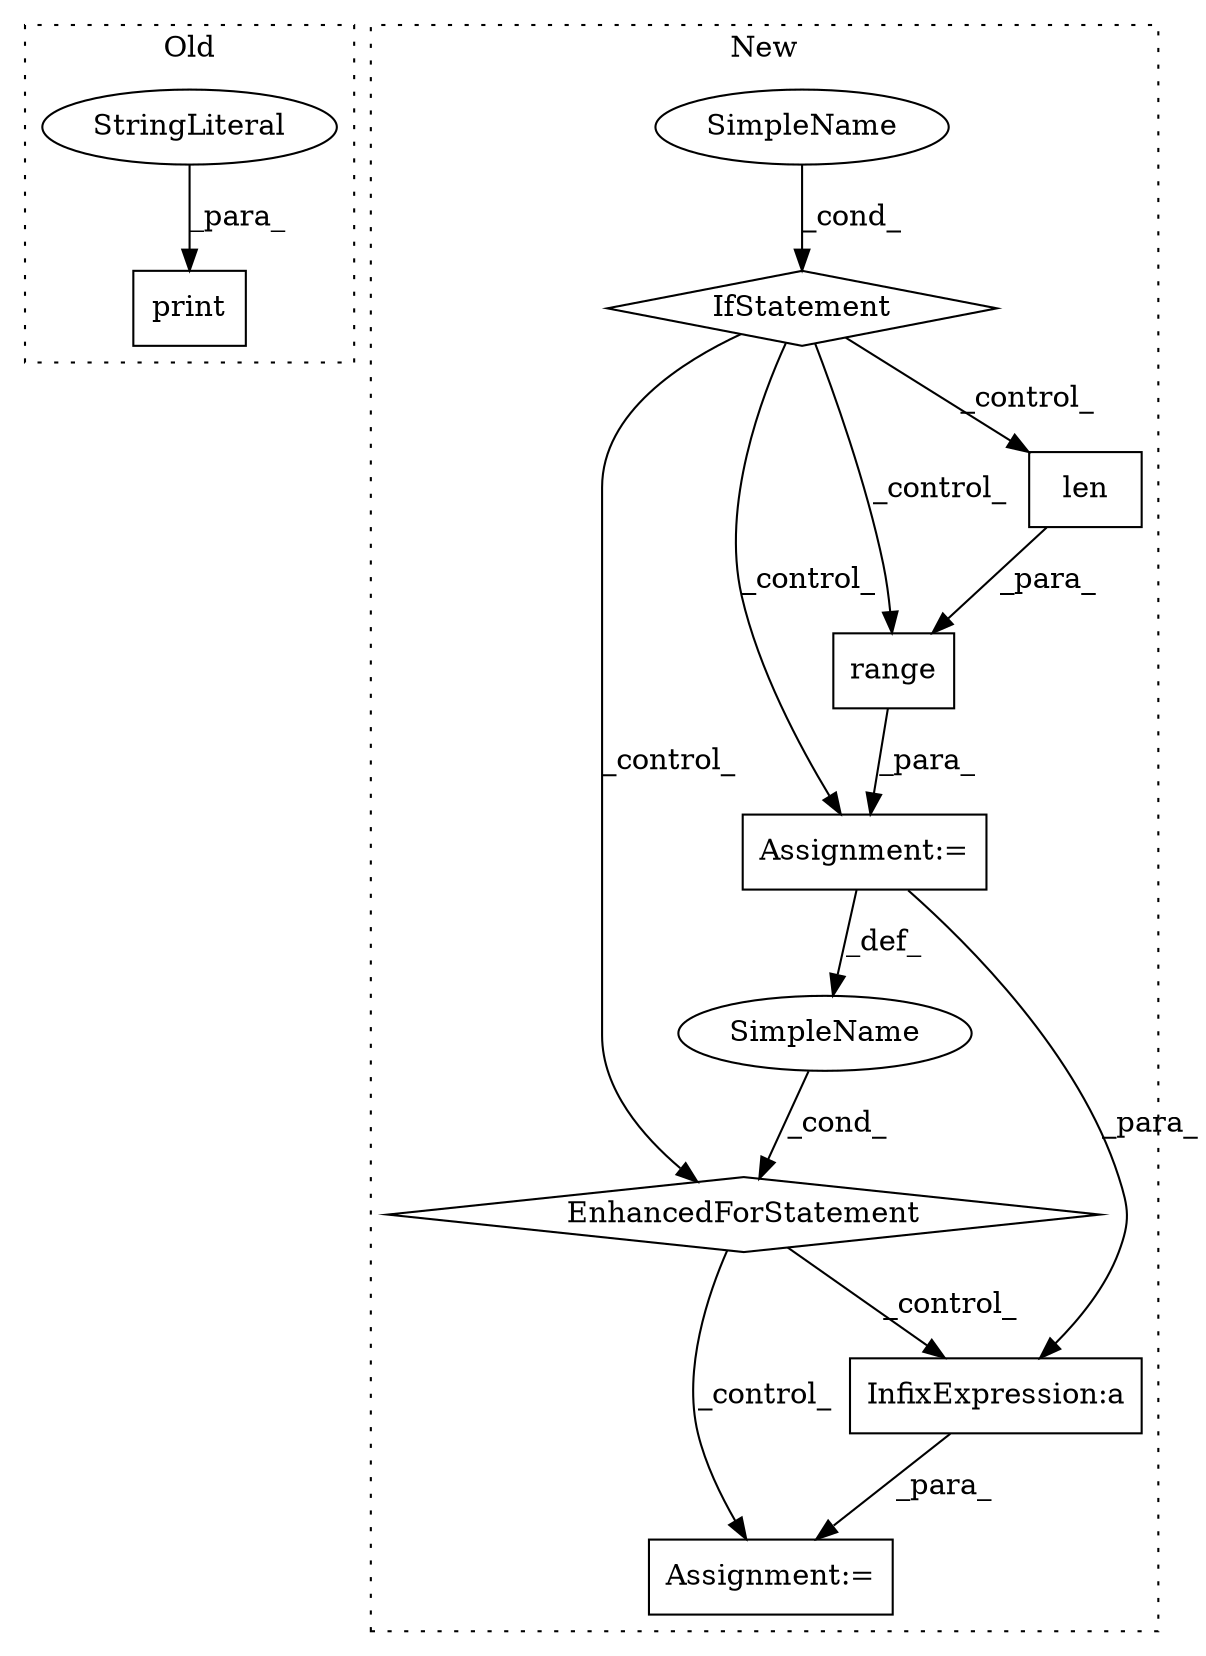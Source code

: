 digraph G {
subgraph cluster0 {
1 [label="print" a="32" s="2058,2078" l="6,1" shape="box"];
4 [label="StringLiteral" a="45" s="2064" l="14" shape="ellipse"];
label = "Old";
style="dotted";
}
subgraph cluster1 {
2 [label="EnhancedForStatement" a="70" s="3139,3233" l="57,2" shape="diamond"];
3 [label="Assignment:=" a="7" s="3139,3233" l="57,2" shape="box"];
5 [label="Assignment:=" a="7" s="3354" l="1" shape="box"];
6 [label="SimpleName" a="42" s="3200" l="1" shape="ellipse"];
7 [label="InfixExpression:a" a="27" s="3374" l="3" shape="box"];
8 [label="range" a="32" s="3204,3232" l="6,1" shape="box"];
9 [label="len" a="32" s="3212,3231" l="4,1" shape="box"];
10 [label="IfStatement" a="25" s="3018,3029" l="4,2" shape="diamond"];
11 [label="SimpleName" a="42" s="3022" l="7" shape="ellipse"];
label = "New";
style="dotted";
}
2 -> 5 [label="_control_"];
2 -> 7 [label="_control_"];
3 -> 6 [label="_def_"];
3 -> 7 [label="_para_"];
4 -> 1 [label="_para_"];
6 -> 2 [label="_cond_"];
7 -> 5 [label="_para_"];
8 -> 3 [label="_para_"];
9 -> 8 [label="_para_"];
10 -> 3 [label="_control_"];
10 -> 8 [label="_control_"];
10 -> 9 [label="_control_"];
10 -> 2 [label="_control_"];
11 -> 10 [label="_cond_"];
}